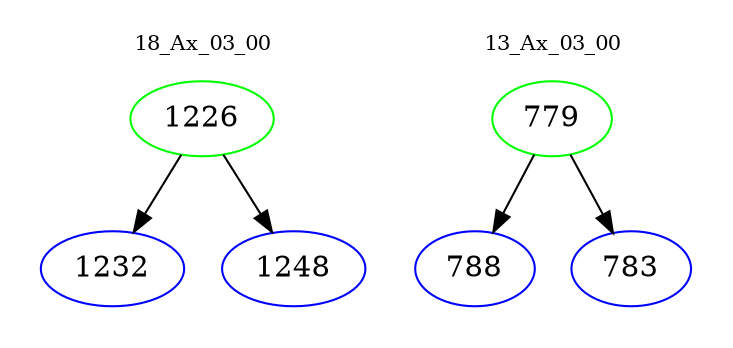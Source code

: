 digraph{
subgraph cluster_0 {
color = white
label = "18_Ax_03_00";
fontsize=10;
T0_1226 [label="1226", color="green"]
T0_1226 -> T0_1232 [color="black"]
T0_1232 [label="1232", color="blue"]
T0_1226 -> T0_1248 [color="black"]
T0_1248 [label="1248", color="blue"]
}
subgraph cluster_1 {
color = white
label = "13_Ax_03_00";
fontsize=10;
T1_779 [label="779", color="green"]
T1_779 -> T1_788 [color="black"]
T1_788 [label="788", color="blue"]
T1_779 -> T1_783 [color="black"]
T1_783 [label="783", color="blue"]
}
}
